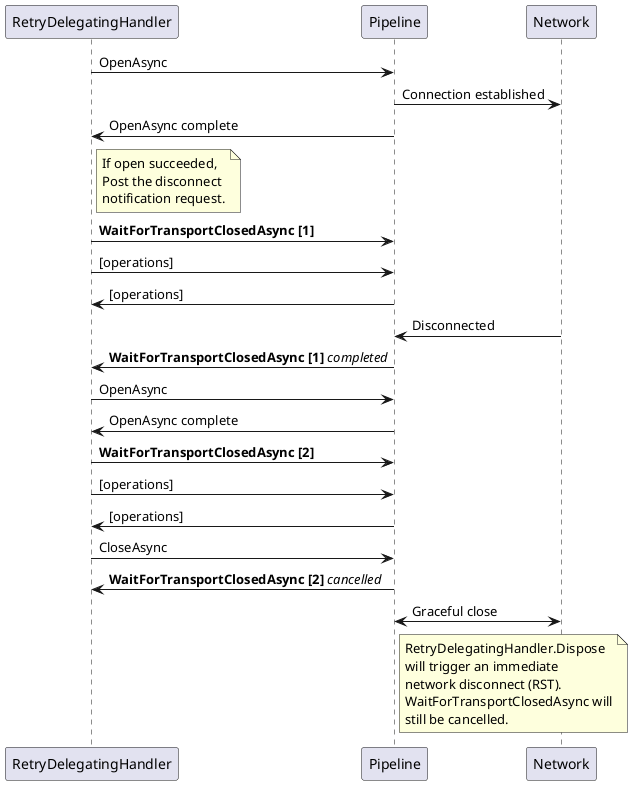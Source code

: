 @startuml csharpDeviceClientDisconnect
RetryDelegatingHandler->Pipeline: OpenAsync
Pipeline->Network: Connection established
RetryDelegatingHandler<-Pipeline: OpenAsync complete
note right of RetryDelegatingHandler
    If open succeeded, 
    Post the disconnect 
    notification request.
end note
RetryDelegatingHandler->Pipeline : **WaitForTransportClosedAsync [1]**
RetryDelegatingHandler->Pipeline: [operations]
RetryDelegatingHandler<-Pipeline: [operations]
Pipeline<-Network: Disconnected
RetryDelegatingHandler<-Pipeline: **WaitForTransportClosedAsync [1]** //completed//
RetryDelegatingHandler->Pipeline: OpenAsync
RetryDelegatingHandler<-Pipeline: OpenAsync complete
RetryDelegatingHandler->Pipeline : **WaitForTransportClosedAsync [2]**
RetryDelegatingHandler->Pipeline: [operations]
RetryDelegatingHandler<-Pipeline: [operations]
RetryDelegatingHandler->Pipeline: CloseAsync
RetryDelegatingHandler<-Pipeline: **WaitForTransportClosedAsync [2]** //cancelled//
Pipeline<->Network: Graceful close
note right of Pipeline
    RetryDelegatingHandler.Dispose 
    will trigger an immediate
    network disconnect (RST).
    WaitForTransportClosedAsync will
    still be cancelled.
end note
@enduml
